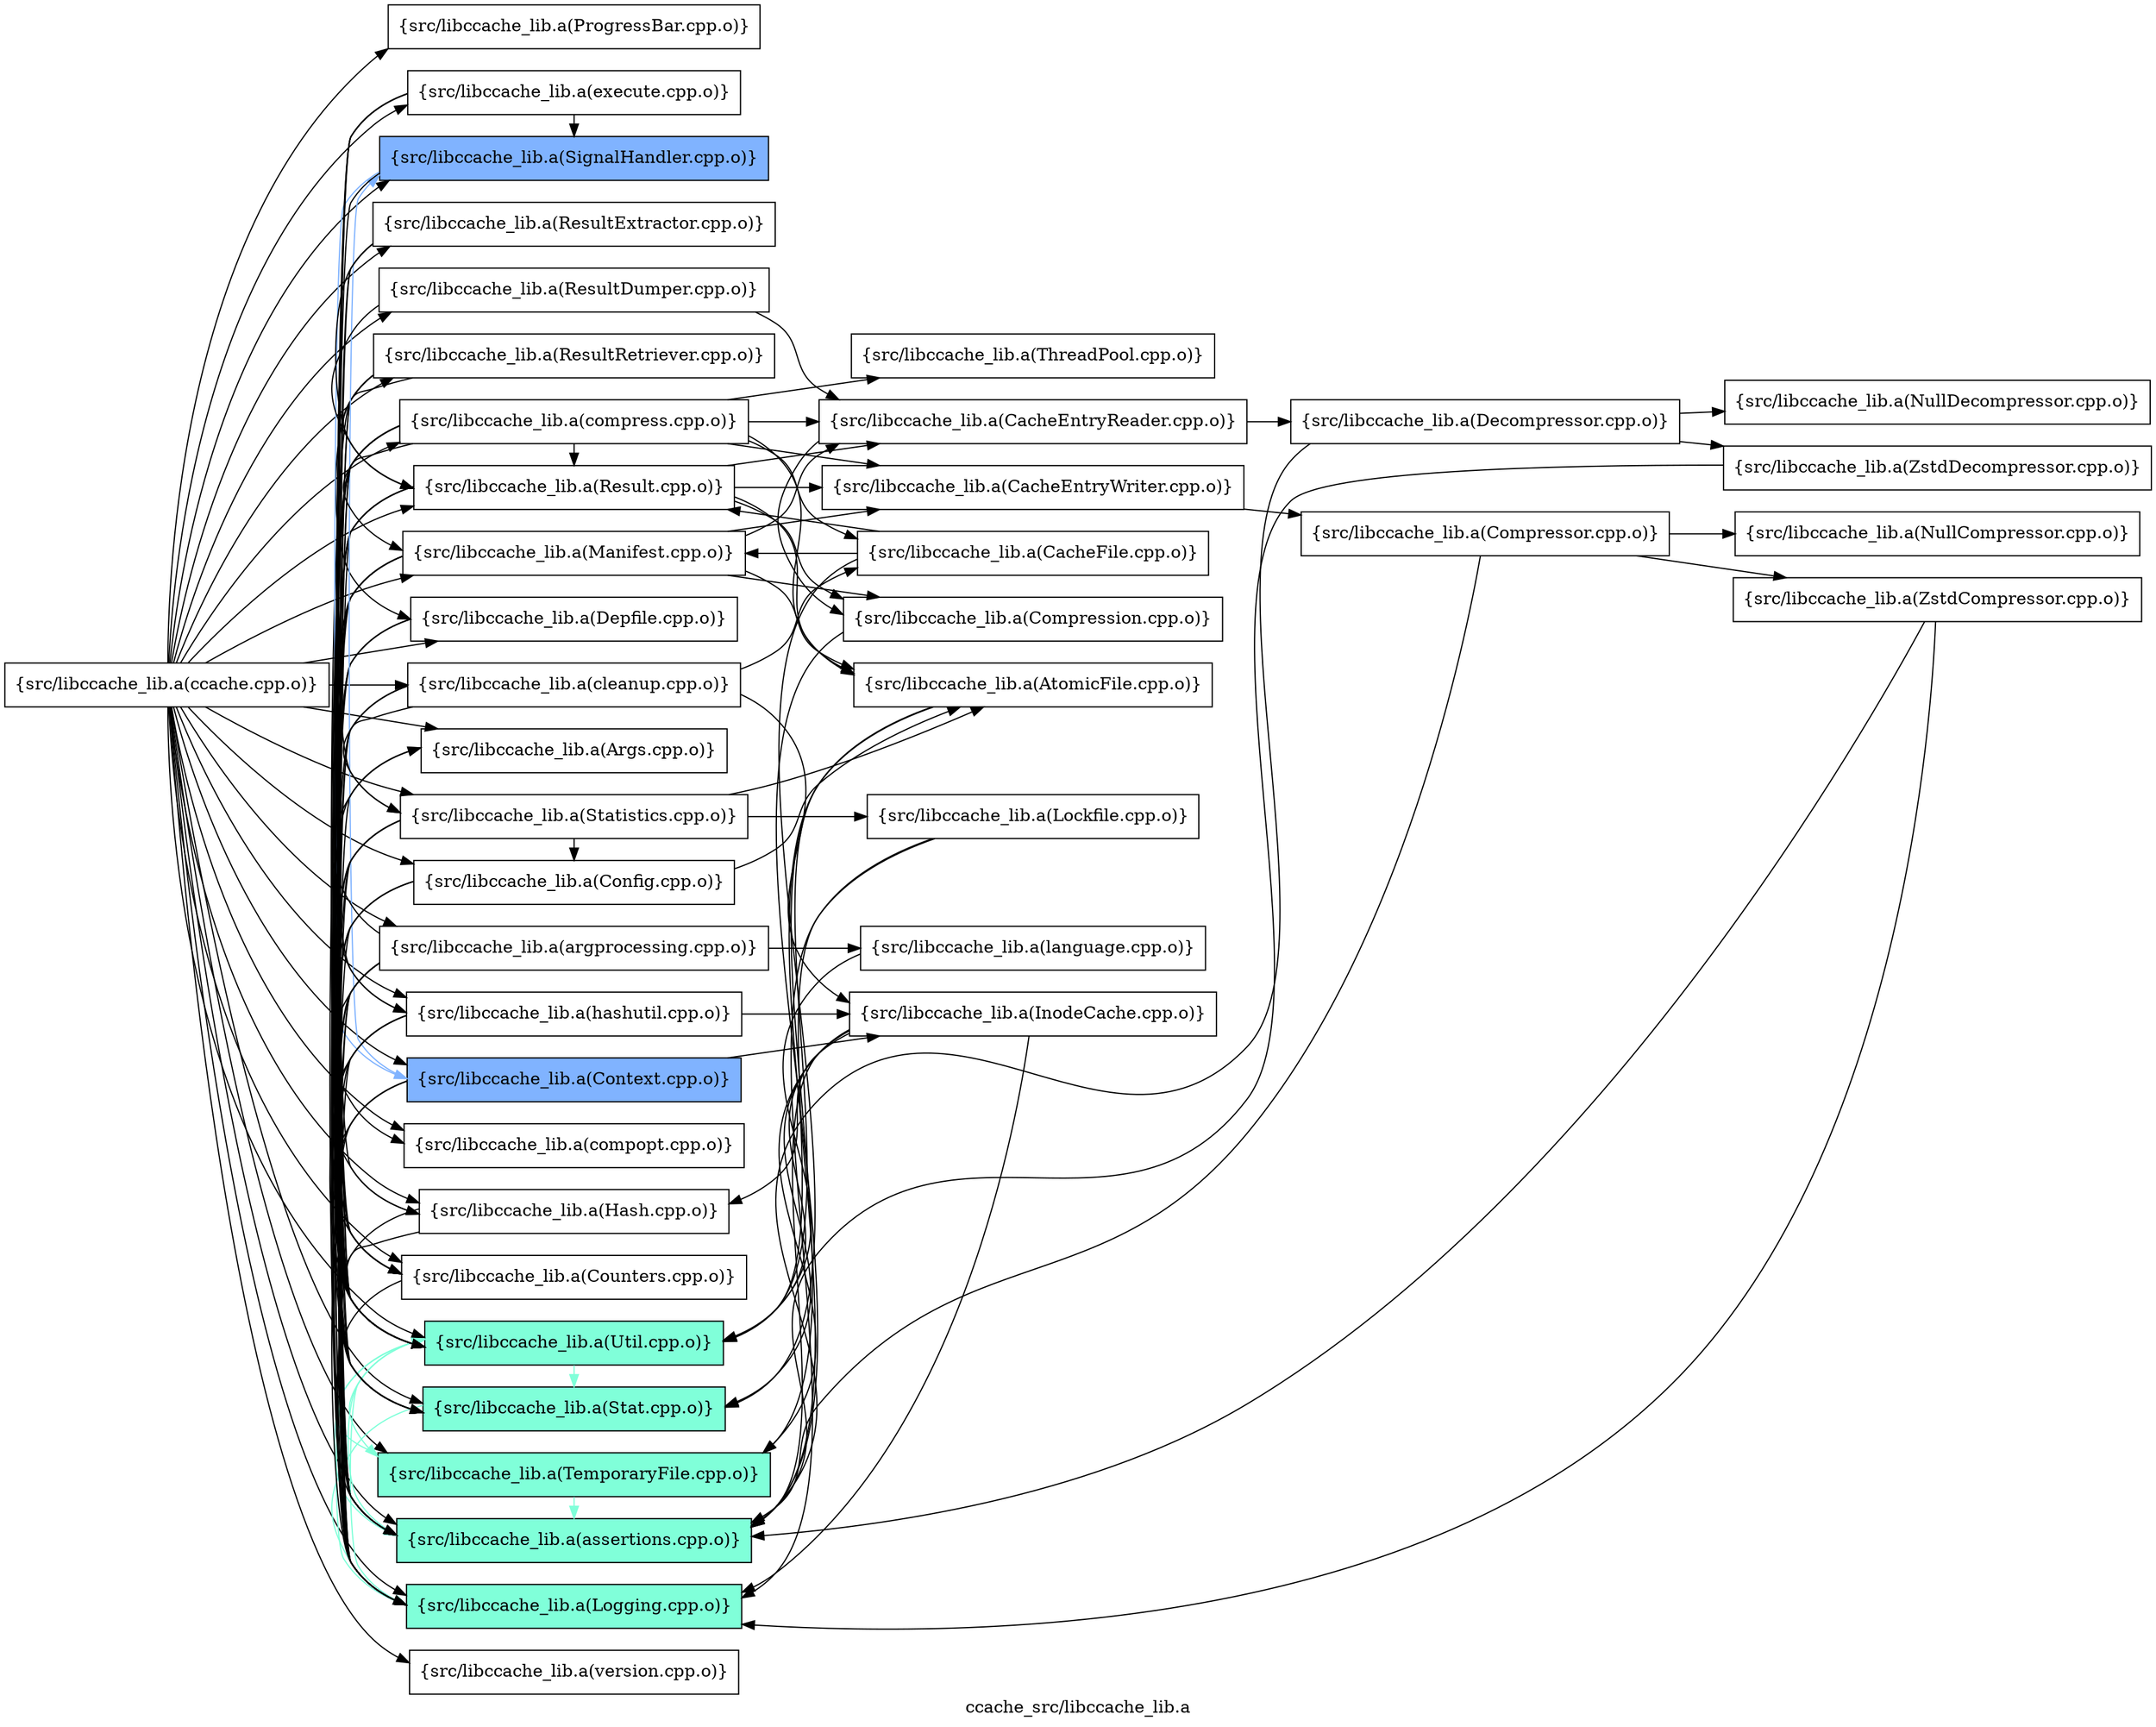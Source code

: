 digraph "ccache_src/libccache_lib.a" {
	label="ccache_src/libccache_lib.a";
	rankdir=LR;
	{ rank=same; Node0x55a7c398afe8;  }
	{ rank=same; Node0x55a7c3988ba8; Node0x55a7c39892d8; Node0x55a7c3989af8; Node0x55a7c398a098; Node0x55a7c3989f08; Node0x55a7c3989558; Node0x55a7c398a3b8; Node0x55a7c398af98; Node0x55a7c39894b8; Node0x55a7c3988e28; Node0x55a7c3989738; Node0x55a7c3988f18; Node0x55a7c39891e8; Node0x55a7c398a9a8; Node0x55a7c398a228; Node0x55a7c398a4f8; Node0x55a7c398abd8; Node0x55a7c3989e18; Node0x55a7c398a638; Node0x55a7c3989fa8; Node0x55a7c398b128; Node0x55a7c3988c98; Node0x55a7c3989878; Node0x55a7c398b178; Node0x55a7c39895a8; Node0x55a7c3989008;  }
	{ rank=same; Node0x55a7c3989aa8; Node0x55a7c3989828; Node0x55a7c3989f58; Node0x55a7c3988d88; Node0x55a7c398ab88; Node0x55a7c3988d38; Node0x55a7c3989c88; Node0x55a7c3989648; Node0x55a7c398a4a8;  }
	{ rank=same; Node0x55a7c398aae8; Node0x55a7c398ae08;  }

	Node0x55a7c398afe8 [shape=record,shape=box,group=0,label="{src/libccache_lib.a(ccache.cpp.o)}"];
	Node0x55a7c398afe8 -> Node0x55a7c3988ba8;
	Node0x55a7c398afe8 -> Node0x55a7c39892d8;
	Node0x55a7c398afe8 -> Node0x55a7c3989af8;
	Node0x55a7c398afe8 -> Node0x55a7c398a098;
	Node0x55a7c398afe8 -> Node0x55a7c3989f08;
	Node0x55a7c398afe8 -> Node0x55a7c3989558;
	Node0x55a7c398afe8 -> Node0x55a7c398a3b8;
	Node0x55a7c398afe8 -> Node0x55a7c398af98;
	Node0x55a7c398afe8 -> Node0x55a7c39894b8;
	Node0x55a7c398afe8 -> Node0x55a7c3988e28;
	Node0x55a7c398afe8 -> Node0x55a7c3989738;
	Node0x55a7c398afe8 -> Node0x55a7c3988f18;
	Node0x55a7c398afe8 -> Node0x55a7c39891e8;
	Node0x55a7c398afe8 -> Node0x55a7c398a9a8;
	Node0x55a7c398afe8 -> Node0x55a7c398a228;
	Node0x55a7c398afe8 -> Node0x55a7c398a4f8;
	Node0x55a7c398afe8 -> Node0x55a7c398abd8;
	Node0x55a7c398afe8 -> Node0x55a7c3989e18;
	Node0x55a7c398afe8 -> Node0x55a7c398a638;
	Node0x55a7c398afe8 -> Node0x55a7c3989fa8;
	Node0x55a7c398afe8 -> Node0x55a7c398b128;
	Node0x55a7c398afe8 -> Node0x55a7c3988c98;
	Node0x55a7c398afe8 -> Node0x55a7c3989878;
	Node0x55a7c398afe8 -> Node0x55a7c398b178;
	Node0x55a7c398afe8 -> Node0x55a7c39895a8;
	Node0x55a7c398afe8 -> Node0x55a7c3989008;
	Node0x55a7c3988ba8 [shape=record,shape=box,group=0,label="{src/libccache_lib.a(ProgressBar.cpp.o)}"];
	Node0x55a7c39892d8 [shape=record,shape=box,group=0,label="{src/libccache_lib.a(Counters.cpp.o)}"];
	Node0x55a7c39892d8 -> Node0x55a7c3989af8;
	Node0x55a7c3989af8 [shape=record,shape=box,group=1,style=filled,fillcolor="0.450000 0.5 1",label="{src/libccache_lib.a(assertions.cpp.o)}"];
	Node0x55a7c3989af8 -> Node0x55a7c398a098[color="0.450000 0.5 1"];
	Node0x55a7c398a098 [shape=record,shape=box,group=1,style=filled,fillcolor="0.450000 0.5 1",label="{src/libccache_lib.a(Util.cpp.o)}"];
	Node0x55a7c398a098 -> Node0x55a7c3989af8[color="0.450000 0.5 1"];
	Node0x55a7c398a098 -> Node0x55a7c3989f08[color="0.450000 0.5 1"];
	Node0x55a7c398a098 -> Node0x55a7c3989558[color="0.450000 0.5 1"];
	Node0x55a7c398a098 -> Node0x55a7c398a3b8[color="0.450000 0.5 1"];
	Node0x55a7c3989f08 [shape=record,shape=box,group=1,style=filled,fillcolor="0.450000 0.5 1",label="{src/libccache_lib.a(Stat.cpp.o)}"];
	Node0x55a7c3989f08 -> Node0x55a7c3989558[color="0.450000 0.5 1"];
	Node0x55a7c3989558 [shape=record,shape=box,group=1,style=filled,fillcolor="0.450000 0.5 1",label="{src/libccache_lib.a(Logging.cpp.o)}"];
	Node0x55a7c3989558 -> Node0x55a7c398a098[color="0.450000 0.5 1"];
	Node0x55a7c398a3b8 [shape=record,shape=box,group=1,style=filled,fillcolor="0.450000 0.5 1",label="{src/libccache_lib.a(TemporaryFile.cpp.o)}"];
	Node0x55a7c398a3b8 -> Node0x55a7c3989af8[color="0.450000 0.5 1"];
	Node0x55a7c398a3b8 -> Node0x55a7c398a098[color="0.450000 0.5 1"];
	Node0x55a7c398af98 [shape=record,shape=box,group=0,label="{src/libccache_lib.a(Args.cpp.o)}"];
	Node0x55a7c398af98 -> Node0x55a7c398a098;
	Node0x55a7c39894b8 [shape=record,shape=box,group=0,label="{src/libccache_lib.a(Hash.cpp.o)}"];
	Node0x55a7c39894b8 -> Node0x55a7c398a098;
	Node0x55a7c39894b8 -> Node0x55a7c3989558;
	Node0x55a7c3988e28 [shape=record,shape=box,group=0,label="{src/libccache_lib.a(Result.cpp.o)}"];
	Node0x55a7c3988e28 -> Node0x55a7c39892d8;
	Node0x55a7c3988e28 -> Node0x55a7c398a098;
	Node0x55a7c3988e28 -> Node0x55a7c3989f08;
	Node0x55a7c3988e28 -> Node0x55a7c3989558;
	Node0x55a7c3988e28 -> Node0x55a7c3989aa8;
	Node0x55a7c3988e28 -> Node0x55a7c3989828;
	Node0x55a7c3988e28 -> Node0x55a7c3989f58;
	Node0x55a7c3988e28 -> Node0x55a7c3988d88;
	Node0x55a7c3989738 [shape=record,shape=box,group=0,label="{src/libccache_lib.a(ResultRetriever.cpp.o)}"];
	Node0x55a7c3989738 -> Node0x55a7c3989af8;
	Node0x55a7c3989738 -> Node0x55a7c398a098;
	Node0x55a7c3989738 -> Node0x55a7c3989558;
	Node0x55a7c3989738 -> Node0x55a7c3988e28;
	Node0x55a7c3989738 -> Node0x55a7c3988f18;
	Node0x55a7c3988f18 [shape=record,shape=box,group=0,label="{src/libccache_lib.a(Depfile.cpp.o)}"];
	Node0x55a7c3988f18 -> Node0x55a7c3989af8;
	Node0x55a7c3988f18 -> Node0x55a7c398a098;
	Node0x55a7c3988f18 -> Node0x55a7c3989558;
	Node0x55a7c39891e8 [shape=record,shape=box,group=0,label="{src/libccache_lib.a(Manifest.cpp.o)}"];
	Node0x55a7c39891e8 -> Node0x55a7c398a098;
	Node0x55a7c39891e8 -> Node0x55a7c3989f08;
	Node0x55a7c39891e8 -> Node0x55a7c3989558;
	Node0x55a7c39891e8 -> Node0x55a7c39894b8;
	Node0x55a7c39891e8 -> Node0x55a7c3989aa8;
	Node0x55a7c39891e8 -> Node0x55a7c3989828;
	Node0x55a7c39891e8 -> Node0x55a7c3989f58;
	Node0x55a7c39891e8 -> Node0x55a7c3988d88;
	Node0x55a7c39891e8 -> Node0x55a7c39895a8;
	Node0x55a7c398a9a8 [shape=record,shape=box,group=2,style=filled,fillcolor="0.600000 0.5 1",label="{src/libccache_lib.a(Context.cpp.o)}"];
	Node0x55a7c398a9a8 -> Node0x55a7c39892d8;
	Node0x55a7c398a9a8 -> Node0x55a7c398a098;
	Node0x55a7c398a9a8 -> Node0x55a7c3989558;
	Node0x55a7c398a9a8 -> Node0x55a7c398a228[color="0.600000 0.5 1"];
	Node0x55a7c398a9a8 -> Node0x55a7c398ab88;
	Node0x55a7c398a228 [shape=record,shape=box,group=2,style=filled,fillcolor="0.600000 0.5 1",label="{src/libccache_lib.a(SignalHandler.cpp.o)}"];
	Node0x55a7c398a228 -> Node0x55a7c3989af8;
	Node0x55a7c398a228 -> Node0x55a7c398a9a8[color="0.600000 0.5 1"];
	Node0x55a7c398a4f8 [shape=record,shape=box,group=0,label="{src/libccache_lib.a(Statistics.cpp.o)}"];
	Node0x55a7c398a4f8 -> Node0x55a7c39892d8;
	Node0x55a7c398a4f8 -> Node0x55a7c398a098;
	Node0x55a7c398a4f8 -> Node0x55a7c3989f08;
	Node0x55a7c398a4f8 -> Node0x55a7c3989558;
	Node0x55a7c398a4f8 -> Node0x55a7c3989828;
	Node0x55a7c398a4f8 -> Node0x55a7c398abd8;
	Node0x55a7c398a4f8 -> Node0x55a7c3988d38;
	Node0x55a7c398abd8 [shape=record,shape=box,group=0,label="{src/libccache_lib.a(Config.cpp.o)}"];
	Node0x55a7c398abd8 -> Node0x55a7c3989af8;
	Node0x55a7c398abd8 -> Node0x55a7c398a098;
	Node0x55a7c398abd8 -> Node0x55a7c3989f08;
	Node0x55a7c398abd8 -> Node0x55a7c3989828;
	Node0x55a7c3989e18 [shape=record,shape=box,group=0,label="{src/libccache_lib.a(argprocessing.cpp.o)}"];
	Node0x55a7c3989e18 -> Node0x55a7c3989af8;
	Node0x55a7c3989e18 -> Node0x55a7c398a098;
	Node0x55a7c3989e18 -> Node0x55a7c3989f08;
	Node0x55a7c3989e18 -> Node0x55a7c3989558;
	Node0x55a7c3989e18 -> Node0x55a7c398af98;
	Node0x55a7c3989e18 -> Node0x55a7c3988c98;
	Node0x55a7c3989e18 -> Node0x55a7c3989c88;
	Node0x55a7c398a638 [shape=record,shape=box,group=0,label="{src/libccache_lib.a(ResultDumper.cpp.o)}"];
	Node0x55a7c398a638 -> Node0x55a7c3988e28;
	Node0x55a7c398a638 -> Node0x55a7c3988d88;
	Node0x55a7c3989fa8 [shape=record,shape=box,group=0,label="{src/libccache_lib.a(ResultExtractor.cpp.o)}"];
	Node0x55a7c3989fa8 -> Node0x55a7c3989af8;
	Node0x55a7c3989fa8 -> Node0x55a7c398a098;
	Node0x55a7c3989fa8 -> Node0x55a7c3988e28;
	Node0x55a7c398b128 [shape=record,shape=box,group=0,label="{src/libccache_lib.a(cleanup.cpp.o)}"];
	Node0x55a7c398b128 -> Node0x55a7c39892d8;
	Node0x55a7c398b128 -> Node0x55a7c398a098;
	Node0x55a7c398b128 -> Node0x55a7c3989558;
	Node0x55a7c398b128 -> Node0x55a7c398a4f8;
	Node0x55a7c398b128 -> Node0x55a7c3989648;
	Node0x55a7c398b128 -> Node0x55a7c398ab88;
	Node0x55a7c3988c98 [shape=record,shape=box,group=0,label="{src/libccache_lib.a(compopt.cpp.o)}"];
	Node0x55a7c3989878 [shape=record,shape=box,group=0,label="{src/libccache_lib.a(compress.cpp.o)}"];
	Node0x55a7c3989878 -> Node0x55a7c39892d8;
	Node0x55a7c3989878 -> Node0x55a7c3989af8;
	Node0x55a7c3989878 -> Node0x55a7c398a098;
	Node0x55a7c3989878 -> Node0x55a7c3989f08;
	Node0x55a7c3989878 -> Node0x55a7c3989558;
	Node0x55a7c3989878 -> Node0x55a7c3988e28;
	Node0x55a7c3989878 -> Node0x55a7c3989aa8;
	Node0x55a7c3989878 -> Node0x55a7c3989828;
	Node0x55a7c3989878 -> Node0x55a7c3988d88;
	Node0x55a7c3989878 -> Node0x55a7c39891e8;
	Node0x55a7c3989878 -> Node0x55a7c398a4f8;
	Node0x55a7c3989878 -> Node0x55a7c3989648;
	Node0x55a7c3989878 -> Node0x55a7c398a4a8;
	Node0x55a7c398b178 [shape=record,shape=box,group=0,label="{src/libccache_lib.a(execute.cpp.o)}"];
	Node0x55a7c398b178 -> Node0x55a7c3989af8;
	Node0x55a7c398b178 -> Node0x55a7c398a098;
	Node0x55a7c398b178 -> Node0x55a7c3989f08;
	Node0x55a7c398b178 -> Node0x55a7c3989558;
	Node0x55a7c398b178 -> Node0x55a7c398a228;
	Node0x55a7c39895a8 [shape=record,shape=box,group=0,label="{src/libccache_lib.a(hashutil.cpp.o)}"];
	Node0x55a7c39895a8 -> Node0x55a7c398a098;
	Node0x55a7c39895a8 -> Node0x55a7c3989f08;
	Node0x55a7c39895a8 -> Node0x55a7c3989558;
	Node0x55a7c39895a8 -> Node0x55a7c398af98;
	Node0x55a7c39895a8 -> Node0x55a7c39894b8;
	Node0x55a7c39895a8 -> Node0x55a7c398ab88;
	Node0x55a7c3989008 [shape=record,shape=box,group=0,label="{src/libccache_lib.a(version.cpp.o)}"];
	Node0x55a7c3989aa8 [shape=record,shape=box,group=0,label="{src/libccache_lib.a(CacheEntryWriter.cpp.o)}"];
	Node0x55a7c3989aa8 -> Node0x55a7c398aae8;
	Node0x55a7c3989828 [shape=record,shape=box,group=0,label="{src/libccache_lib.a(AtomicFile.cpp.o)}"];
	Node0x55a7c3989828 -> Node0x55a7c3989af8;
	Node0x55a7c3989828 -> Node0x55a7c398a098;
	Node0x55a7c3989828 -> Node0x55a7c398a3b8;
	Node0x55a7c3989f58 [shape=record,shape=box,group=0,label="{src/libccache_lib.a(Compression.cpp.o)}"];
	Node0x55a7c3989f58 -> Node0x55a7c3989af8;
	Node0x55a7c3988d88 [shape=record,shape=box,group=0,label="{src/libccache_lib.a(CacheEntryReader.cpp.o)}"];
	Node0x55a7c3988d88 -> Node0x55a7c3989f58;
	Node0x55a7c3988d88 -> Node0x55a7c398ae08;
	Node0x55a7c398aae8 [shape=record,shape=box,group=0,label="{src/libccache_lib.a(Compressor.cpp.o)}"];
	Node0x55a7c398aae8 -> Node0x55a7c3989af8;
	Node0x55a7c398aae8 -> Node0x55a7c398b218;
	Node0x55a7c398aae8 -> Node0x55a7c398a548;
	Node0x55a7c398b218 [shape=record,shape=box,group=0,label="{src/libccache_lib.a(ZstdCompressor.cpp.o)}"];
	Node0x55a7c398b218 -> Node0x55a7c3989af8;
	Node0x55a7c398b218 -> Node0x55a7c3989558;
	Node0x55a7c398a548 [shape=record,shape=box,group=0,label="{src/libccache_lib.a(NullCompressor.cpp.o)}"];
	Node0x55a7c398ae08 [shape=record,shape=box,group=0,label="{src/libccache_lib.a(Decompressor.cpp.o)}"];
	Node0x55a7c398ae08 -> Node0x55a7c3989af8;
	Node0x55a7c398ae08 -> Node0x55a7c398b038;
	Node0x55a7c398ae08 -> Node0x55a7c398a6d8;
	Node0x55a7c398b038 [shape=record,shape=box,group=0,label="{src/libccache_lib.a(ZstdDecompressor.cpp.o)}"];
	Node0x55a7c398b038 -> Node0x55a7c3989af8;
	Node0x55a7c398a6d8 [shape=record,shape=box,group=0,label="{src/libccache_lib.a(NullDecompressor.cpp.o)}"];
	Node0x55a7c398ab88 [shape=record,shape=box,group=0,label="{src/libccache_lib.a(InodeCache.cpp.o)}"];
	Node0x55a7c398ab88 -> Node0x55a7c3989af8;
	Node0x55a7c398ab88 -> Node0x55a7c398a098;
	Node0x55a7c398ab88 -> Node0x55a7c3989f08;
	Node0x55a7c398ab88 -> Node0x55a7c3989558;
	Node0x55a7c398ab88 -> Node0x55a7c398a3b8;
	Node0x55a7c398ab88 -> Node0x55a7c39894b8;
	Node0x55a7c3988d38 [shape=record,shape=box,group=0,label="{src/libccache_lib.a(Lockfile.cpp.o)}"];
	Node0x55a7c3988d38 -> Node0x55a7c398a098;
	Node0x55a7c3988d38 -> Node0x55a7c3989558;
	Node0x55a7c3989c88 [shape=record,shape=box,group=0,label="{src/libccache_lib.a(language.cpp.o)}"];
	Node0x55a7c3989c88 -> Node0x55a7c398a098;
	Node0x55a7c3989648 [shape=record,shape=box,group=0,label="{src/libccache_lib.a(CacheFile.cpp.o)}"];
	Node0x55a7c3989648 -> Node0x55a7c3989f08;
	Node0x55a7c3989648 -> Node0x55a7c3988e28;
	Node0x55a7c3989648 -> Node0x55a7c39891e8;
	Node0x55a7c398a4a8 [shape=record,shape=box,group=0,label="{src/libccache_lib.a(ThreadPool.cpp.o)}"];
}
